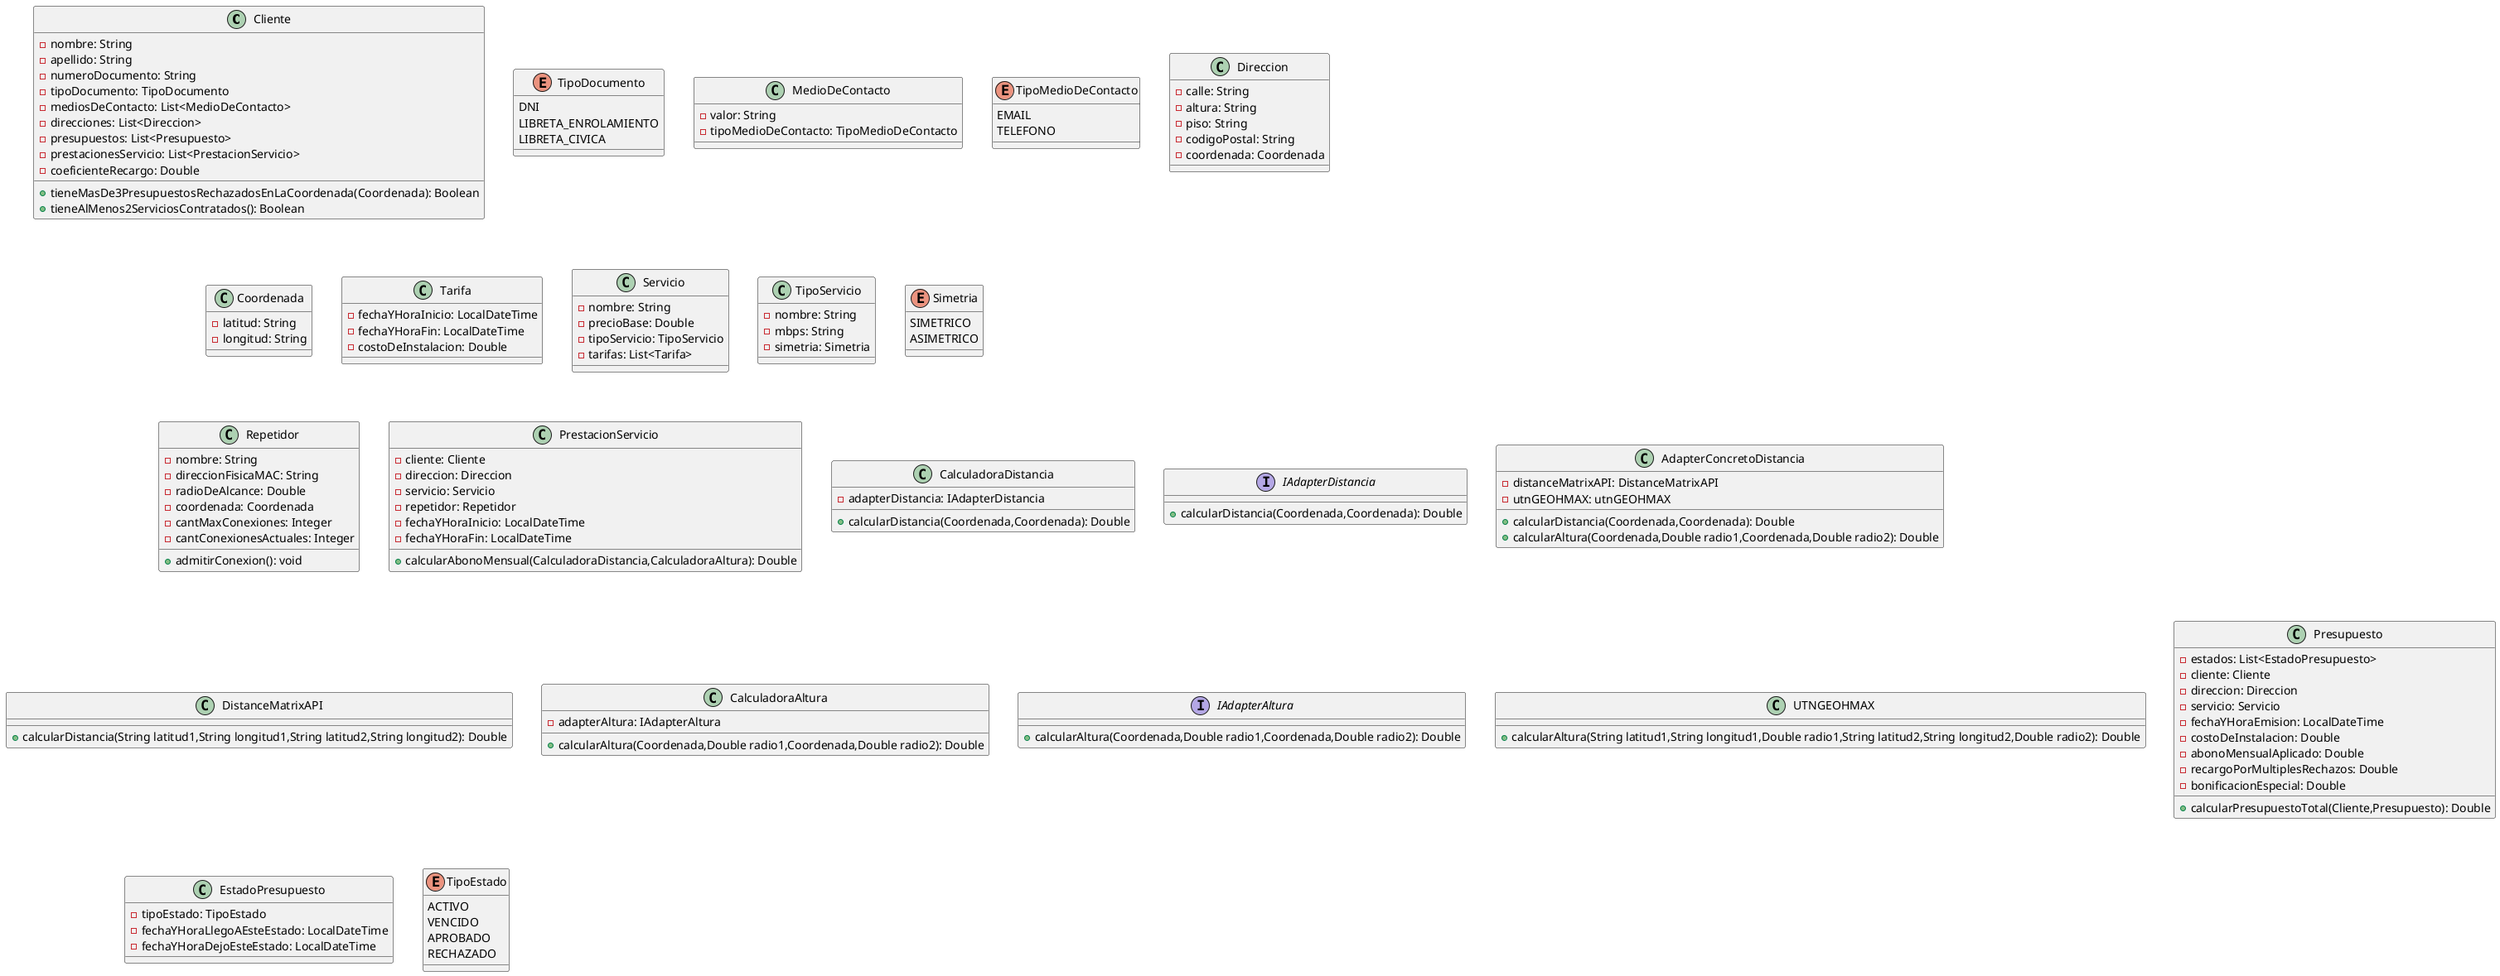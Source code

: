 @startuml

class Cliente{
 -nombre: String
 -apellido: String
 -numeroDocumento: String
 -tipoDocumento: TipoDocumento
 -mediosDeContacto: List<MedioDeContacto>
 -direcciones: List<Direccion>
 -presupuestos: List<Presupuesto>
 -prestacionesServicio: List<PrestacionServicio>
 -coeficienteRecargo: Double
 +tieneMasDe3PresupuestosRechazadosEnLaCoordenada(Coordenada): Boolean
 +tieneAlMenos2ServiciosContratados(): Boolean
}

enum TipoDocumento{
 DNI
 LIBRETA_ENROLAMIENTO
 LIBRETA_CIVICA
}

class MedioDeContacto{
 -valor: String
 -tipoMedioDeContacto: TipoMedioDeContacto
}

enum TipoMedioDeContacto{
 EMAIL
 TELEFONO
}

class Direccion{
 -calle: String
 -altura: String
 -piso: String
 -codigoPostal: String
 -coordenada: Coordenada
}

class Coordenada{
 -latitud: String
 -longitud: String
}

class Tarifa{
 -fechaYHoraInicio: LocalDateTime
 -fechaYHoraFin: LocalDateTime
 -costoDeInstalacion: Double
}

class Servicio{
 -nombre: String
 -precioBase: Double
 -tipoServicio: TipoServicio
 -tarifas: List<Tarifa>
}

class TipoServicio{
 -nombre: String
 -mbps: String
 -simetria: Simetria
}

enum Simetria{
 SIMETRICO
 ASIMETRICO
}

class Repetidor{
 -nombre: String
 -direccionFisicaMAC: String
 -radioDeAlcance: Double
 -coordenada: Coordenada
 -cantMaxConexiones: Integer
 -cantConexionesActuales: Integer
 +admitirConexion(): void
}

class PrestacionServicio{
 -cliente: Cliente
 -direccion: Direccion
 -servicio: Servicio
 -repetidor: Repetidor
 -fechaYHoraInicio: LocalDateTime
 -fechaYHoraFin: LocalDateTime
 +calcularAbonoMensual(CalculadoraDistancia,CalculadoraAltura): Double
}

class CalculadoraDistancia{
 -adapterDistancia: IAdapterDistancia
 +calcularDistancia(Coordenada,Coordenada): Double
}

interface IAdapterDistancia{
 +calcularDistancia(Coordenada,Coordenada): Double
}

class AdapterConcretoDistancia{
 -distanceMatrixAPI: DistanceMatrixAPI
 +calcularDistancia(Coordenada,Coordenada): Double
}

class DistanceMatrixAPI{
 +calcularDistancia(String latitud1,String longitud1,String latitud2,String longitud2): Double
}

class CalculadoraAltura{
 -adapterAltura: IAdapterAltura
 +calcularAltura(Coordenada,Double radio1,Coordenada,Double radio2): Double
}

interface IAdapterAltura{
 +calcularAltura(Coordenada,Double radio1,Coordenada,Double radio2): Double
}

class AdapterConcretoDistancia{
 -utnGEOHMAX: utnGEOHMAX
 +calcularAltura(Coordenada,Double radio1,Coordenada,Double radio2): Double
}

class UTNGEOHMAX{
 +calcularAltura(String latitud1,String longitud1,Double radio1,String latitud2,String longitud2,Double radio2): Double
}

class Presupuesto{
 -estados: List<EstadoPresupuesto>
 -cliente: Cliente
 -direccion: Direccion
 -servicio: Servicio
 -fechaYHoraEmision: LocalDateTime
 -costoDeInstalacion: Double
 -abonoMensualAplicado: Double
 -recargoPorMultiplesRechazos: Double
 -bonificacionEspecial: Double
 +calcularPresupuestoTotal(Cliente,Presupuesto): Double
}

class EstadoPresupuesto{
 -tipoEstado: TipoEstado
 -fechaYHoraLlegoAEsteEstado: LocalDateTime
 -fechaYHoraDejoEsteEstado: LocalDateTime
}

enum TipoEstado{
 ACTIVO
 VENCIDO
 APROBADO
 RECHAZADO
}

@enduml